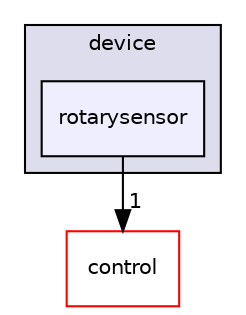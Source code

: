 digraph "include/okapi/api/device/rotarysensor" {
  compound=true
  node [ fontsize="10", fontname="Helvetica"];
  edge [ labelfontsize="10", labelfontname="Helvetica"];
  subgraph clusterdir_168cb15b1518231d3e9529c538899201 {
    graph [ bgcolor="#ddddee", pencolor="black", label="device" fontname="Helvetica", fontsize="10", URL="dir_168cb15b1518231d3e9529c538899201.html"]
  dir_6cd138e6435d2fcbac3fd73f0893bcbc [shape=box, label="rotarysensor", style="filled", fillcolor="#eeeeff", pencolor="black", URL="dir_6cd138e6435d2fcbac3fd73f0893bcbc.html"];
  }
  dir_ee8fabeddabdeff2f9d7f82f9bc73f75 [shape=box label="control" fillcolor="white" style="filled" color="red" URL="dir_ee8fabeddabdeff2f9d7f82f9bc73f75.html"];
  dir_6cd138e6435d2fcbac3fd73f0893bcbc->dir_ee8fabeddabdeff2f9d7f82f9bc73f75 [headlabel="1", labeldistance=1.5 headhref="dir_000022_000015.html"];
}
